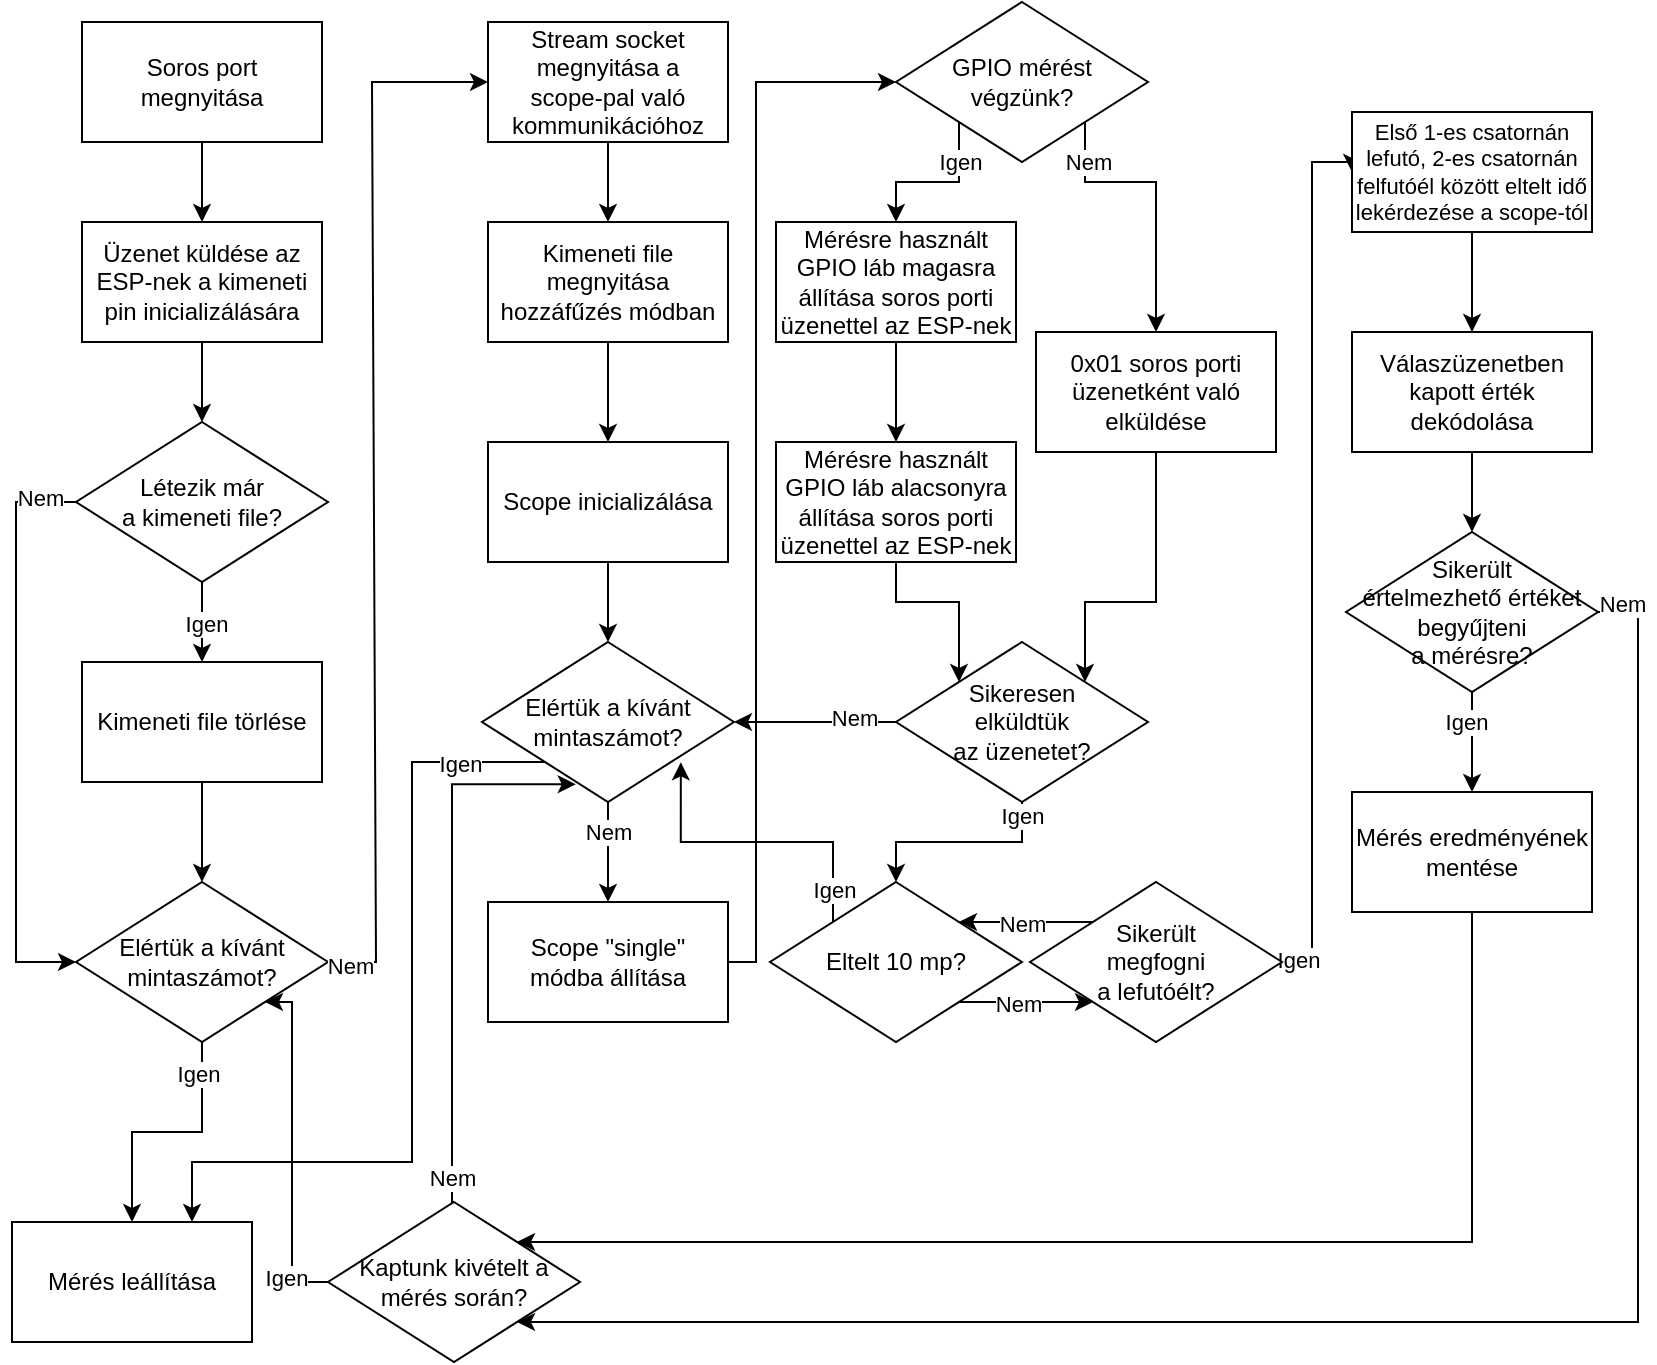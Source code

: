 <mxfile version="27.0.3">
  <diagram name="1 oldal" id="4hhxj-KqS35gcDUP3ths">
    <mxGraphModel dx="1888" dy="625" grid="1" gridSize="10" guides="1" tooltips="1" connect="1" arrows="1" fold="1" page="1" pageScale="1" pageWidth="827" pageHeight="1169" math="0" shadow="0">
      <root>
        <mxCell id="0" />
        <mxCell id="1" parent="0" />
        <mxCell id="eI-UZoKSs-bo-g8k3H4y-15" value="" style="edgeStyle=orthogonalEdgeStyle;rounded=0;orthogonalLoop=1;jettySize=auto;html=1;" edge="1" parent="1" source="eI-UZoKSs-bo-g8k3H4y-1" target="eI-UZoKSs-bo-g8k3H4y-2">
          <mxGeometry relative="1" as="geometry" />
        </mxCell>
        <mxCell id="eI-UZoKSs-bo-g8k3H4y-1" value="Soros port megnyitása" style="rounded=0;whiteSpace=wrap;html=1;" vertex="1" parent="1">
          <mxGeometry x="35" y="20" width="120" height="60" as="geometry" />
        </mxCell>
        <mxCell id="eI-UZoKSs-bo-g8k3H4y-16" value="" style="edgeStyle=orthogonalEdgeStyle;rounded=0;orthogonalLoop=1;jettySize=auto;html=1;" edge="1" parent="1" source="eI-UZoKSs-bo-g8k3H4y-2" target="eI-UZoKSs-bo-g8k3H4y-3">
          <mxGeometry relative="1" as="geometry" />
        </mxCell>
        <mxCell id="eI-UZoKSs-bo-g8k3H4y-2" value="Üzenet küldése az ESP-nek a kimeneti pin inicializálására" style="rounded=0;whiteSpace=wrap;html=1;" vertex="1" parent="1">
          <mxGeometry x="35" y="120" width="120" height="60" as="geometry" />
        </mxCell>
        <mxCell id="eI-UZoKSs-bo-g8k3H4y-17" value="" style="edgeStyle=orthogonalEdgeStyle;rounded=0;orthogonalLoop=1;jettySize=auto;html=1;" edge="1" parent="1" source="eI-UZoKSs-bo-g8k3H4y-3" target="eI-UZoKSs-bo-g8k3H4y-4">
          <mxGeometry relative="1" as="geometry" />
        </mxCell>
        <mxCell id="eI-UZoKSs-bo-g8k3H4y-18" value="Igen" style="edgeLabel;html=1;align=center;verticalAlign=middle;resizable=0;points=[];" vertex="1" connectable="0" parent="eI-UZoKSs-bo-g8k3H4y-17">
          <mxGeometry x="0.061" y="2" relative="1" as="geometry">
            <mxPoint as="offset" />
          </mxGeometry>
        </mxCell>
        <mxCell id="eI-UZoKSs-bo-g8k3H4y-3" value="Létezik már&lt;br&gt;a kimeneti file?" style="rhombus;whiteSpace=wrap;html=1;" vertex="1" parent="1">
          <mxGeometry x="32" y="220" width="126" height="80" as="geometry" />
        </mxCell>
        <mxCell id="eI-UZoKSs-bo-g8k3H4y-21" value="" style="edgeStyle=orthogonalEdgeStyle;rounded=0;orthogonalLoop=1;jettySize=auto;html=1;" edge="1" parent="1" source="eI-UZoKSs-bo-g8k3H4y-4" target="eI-UZoKSs-bo-g8k3H4y-9">
          <mxGeometry relative="1" as="geometry" />
        </mxCell>
        <mxCell id="eI-UZoKSs-bo-g8k3H4y-4" value="Kimeneti file törlése" style="rounded=0;whiteSpace=wrap;html=1;" vertex="1" parent="1">
          <mxGeometry x="35" y="340" width="120" height="60" as="geometry" />
        </mxCell>
        <mxCell id="eI-UZoKSs-bo-g8k3H4y-40" value="" style="edgeStyle=orthogonalEdgeStyle;rounded=0;orthogonalLoop=1;jettySize=auto;html=1;" edge="1" parent="1" source="eI-UZoKSs-bo-g8k3H4y-5" target="eI-UZoKSs-bo-g8k3H4y-10">
          <mxGeometry relative="1" as="geometry" />
        </mxCell>
        <mxCell id="eI-UZoKSs-bo-g8k3H4y-5" value="Stream socket megnyitása a &lt;br&gt;scope-pal való kommunikációhoz" style="rounded=0;whiteSpace=wrap;html=1;" vertex="1" parent="1">
          <mxGeometry x="238" y="20" width="120" height="60" as="geometry" />
        </mxCell>
        <mxCell id="eI-UZoKSs-bo-g8k3H4y-76" style="edgeStyle=orthogonalEdgeStyle;rounded=0;orthogonalLoop=1;jettySize=auto;html=1;exitX=0.5;exitY=1;exitDx=0;exitDy=0;entryX=0.5;entryY=0;entryDx=0;entryDy=0;" edge="1" parent="1" source="eI-UZoKSs-bo-g8k3H4y-9" target="eI-UZoKSs-bo-g8k3H4y-75">
          <mxGeometry relative="1" as="geometry" />
        </mxCell>
        <mxCell id="eI-UZoKSs-bo-g8k3H4y-77" value="Igen" style="edgeLabel;html=1;align=center;verticalAlign=middle;resizable=0;points=[];" vertex="1" connectable="0" parent="eI-UZoKSs-bo-g8k3H4y-76">
          <mxGeometry x="-0.755" y="-2" relative="1" as="geometry">
            <mxPoint as="offset" />
          </mxGeometry>
        </mxCell>
        <mxCell id="eI-UZoKSs-bo-g8k3H4y-9" value="Elértük a kívánt mintaszámot?" style="rhombus;whiteSpace=wrap;html=1;" vertex="1" parent="1">
          <mxGeometry x="32" y="450" width="126" height="80" as="geometry" />
        </mxCell>
        <mxCell id="eI-UZoKSs-bo-g8k3H4y-41" value="" style="edgeStyle=orthogonalEdgeStyle;rounded=0;orthogonalLoop=1;jettySize=auto;html=1;" edge="1" parent="1" source="eI-UZoKSs-bo-g8k3H4y-10" target="eI-UZoKSs-bo-g8k3H4y-11">
          <mxGeometry relative="1" as="geometry" />
        </mxCell>
        <mxCell id="eI-UZoKSs-bo-g8k3H4y-10" value="Kimeneti file megnyitása hozzáfűzés módban" style="rounded=0;whiteSpace=wrap;html=1;" vertex="1" parent="1">
          <mxGeometry x="238" y="120" width="120" height="60" as="geometry" />
        </mxCell>
        <mxCell id="eI-UZoKSs-bo-g8k3H4y-42" value="" style="edgeStyle=orthogonalEdgeStyle;rounded=0;orthogonalLoop=1;jettySize=auto;html=1;" edge="1" parent="1" source="eI-UZoKSs-bo-g8k3H4y-11" target="eI-UZoKSs-bo-g8k3H4y-12">
          <mxGeometry relative="1" as="geometry" />
        </mxCell>
        <mxCell id="eI-UZoKSs-bo-g8k3H4y-11" value="Scope inicializálása" style="rounded=0;whiteSpace=wrap;html=1;" vertex="1" parent="1">
          <mxGeometry x="238" y="230" width="120" height="60" as="geometry" />
        </mxCell>
        <mxCell id="eI-UZoKSs-bo-g8k3H4y-43" value="" style="edgeStyle=orthogonalEdgeStyle;rounded=0;orthogonalLoop=1;jettySize=auto;html=1;" edge="1" parent="1" source="eI-UZoKSs-bo-g8k3H4y-12" target="eI-UZoKSs-bo-g8k3H4y-13">
          <mxGeometry relative="1" as="geometry" />
        </mxCell>
        <mxCell id="eI-UZoKSs-bo-g8k3H4y-82" value="Nem" style="edgeLabel;html=1;align=center;verticalAlign=middle;resizable=0;points=[];" vertex="1" connectable="0" parent="eI-UZoKSs-bo-g8k3H4y-43">
          <mxGeometry x="-0.425" relative="1" as="geometry">
            <mxPoint as="offset" />
          </mxGeometry>
        </mxCell>
        <mxCell id="eI-UZoKSs-bo-g8k3H4y-81" style="edgeStyle=orthogonalEdgeStyle;rounded=0;orthogonalLoop=1;jettySize=auto;html=1;exitX=0;exitY=1;exitDx=0;exitDy=0;entryX=0.75;entryY=0;entryDx=0;entryDy=0;" edge="1" parent="1" source="eI-UZoKSs-bo-g8k3H4y-12" target="eI-UZoKSs-bo-g8k3H4y-75">
          <mxGeometry relative="1" as="geometry">
            <Array as="points">
              <mxPoint x="200" y="390" />
              <mxPoint x="200" y="590" />
              <mxPoint x="90" y="590" />
            </Array>
          </mxGeometry>
        </mxCell>
        <mxCell id="eI-UZoKSs-bo-g8k3H4y-83" value="Igen" style="edgeLabel;html=1;align=center;verticalAlign=middle;resizable=0;points=[];" vertex="1" connectable="0" parent="eI-UZoKSs-bo-g8k3H4y-81">
          <mxGeometry x="-0.789" y="1" relative="1" as="geometry">
            <mxPoint as="offset" />
          </mxGeometry>
        </mxCell>
        <mxCell id="eI-UZoKSs-bo-g8k3H4y-12" value="Elértük a kívánt mintaszámot?" style="rhombus;whiteSpace=wrap;html=1;" vertex="1" parent="1">
          <mxGeometry x="235" y="330" width="126" height="80" as="geometry" />
        </mxCell>
        <mxCell id="eI-UZoKSs-bo-g8k3H4y-13" value="Scope &quot;single&quot;&lt;br&gt;módba állítása" style="rounded=0;whiteSpace=wrap;html=1;" vertex="1" parent="1">
          <mxGeometry x="238" y="460" width="120" height="60" as="geometry" />
        </mxCell>
        <mxCell id="eI-UZoKSs-bo-g8k3H4y-19" value="" style="endArrow=classic;html=1;rounded=0;exitX=0;exitY=0.5;exitDx=0;exitDy=0;entryX=0;entryY=0.5;entryDx=0;entryDy=0;" edge="1" parent="1" source="eI-UZoKSs-bo-g8k3H4y-3" target="eI-UZoKSs-bo-g8k3H4y-9">
          <mxGeometry width="50" height="50" relative="1" as="geometry">
            <mxPoint x="402" y="320" as="sourcePoint" />
            <mxPoint x="452" y="270" as="targetPoint" />
            <Array as="points">
              <mxPoint x="2" y="260" />
              <mxPoint x="2" y="490" />
            </Array>
          </mxGeometry>
        </mxCell>
        <mxCell id="eI-UZoKSs-bo-g8k3H4y-20" value="Nem" style="edgeLabel;html=1;align=center;verticalAlign=middle;resizable=0;points=[];" vertex="1" connectable="0" parent="eI-UZoKSs-bo-g8k3H4y-19">
          <mxGeometry x="-0.874" y="-2" relative="1" as="geometry">
            <mxPoint as="offset" />
          </mxGeometry>
        </mxCell>
        <mxCell id="eI-UZoKSs-bo-g8k3H4y-22" value="" style="endArrow=classic;html=1;rounded=0;exitX=1;exitY=0.5;exitDx=0;exitDy=0;entryX=0;entryY=0.5;entryDx=0;entryDy=0;" edge="1" parent="1" source="eI-UZoKSs-bo-g8k3H4y-9" target="eI-UZoKSs-bo-g8k3H4y-5">
          <mxGeometry width="50" height="50" relative="1" as="geometry">
            <mxPoint x="402" y="320" as="sourcePoint" />
            <mxPoint x="452" y="270" as="targetPoint" />
            <Array as="points">
              <mxPoint x="182" y="490" />
              <mxPoint x="180" y="50" />
            </Array>
          </mxGeometry>
        </mxCell>
        <mxCell id="eI-UZoKSs-bo-g8k3H4y-25" value="Nem" style="edgeLabel;html=1;align=center;verticalAlign=middle;resizable=0;points=[];" vertex="1" connectable="0" parent="eI-UZoKSs-bo-g8k3H4y-22">
          <mxGeometry x="-0.96" y="-2" relative="1" as="geometry">
            <mxPoint as="offset" />
          </mxGeometry>
        </mxCell>
        <mxCell id="eI-UZoKSs-bo-g8k3H4y-30" style="edgeStyle=orthogonalEdgeStyle;rounded=0;orthogonalLoop=1;jettySize=auto;html=1;exitX=0;exitY=1;exitDx=0;exitDy=0;entryX=0.5;entryY=0;entryDx=0;entryDy=0;" edge="1" parent="1" source="eI-UZoKSs-bo-g8k3H4y-26" target="eI-UZoKSs-bo-g8k3H4y-27">
          <mxGeometry relative="1" as="geometry">
            <Array as="points">
              <mxPoint x="474" y="100" />
              <mxPoint x="442" y="100" />
            </Array>
          </mxGeometry>
        </mxCell>
        <mxCell id="eI-UZoKSs-bo-g8k3H4y-33" value="Igen" style="edgeLabel;html=1;align=center;verticalAlign=middle;resizable=0;points=[];" vertex="1" connectable="0" parent="eI-UZoKSs-bo-g8k3H4y-30">
          <mxGeometry x="-0.504" relative="1" as="geometry">
            <mxPoint as="offset" />
          </mxGeometry>
        </mxCell>
        <mxCell id="eI-UZoKSs-bo-g8k3H4y-32" style="edgeStyle=orthogonalEdgeStyle;rounded=0;orthogonalLoop=1;jettySize=auto;html=1;exitX=1;exitY=1;exitDx=0;exitDy=0;entryX=0.5;entryY=0;entryDx=0;entryDy=0;" edge="1" parent="1" source="eI-UZoKSs-bo-g8k3H4y-26" target="eI-UZoKSs-bo-g8k3H4y-29">
          <mxGeometry relative="1" as="geometry">
            <Array as="points">
              <mxPoint x="537" y="100" />
              <mxPoint x="572" y="100" />
            </Array>
          </mxGeometry>
        </mxCell>
        <mxCell id="eI-UZoKSs-bo-g8k3H4y-34" value="Nem" style="edgeLabel;html=1;align=center;verticalAlign=middle;resizable=0;points=[];" vertex="1" connectable="0" parent="eI-UZoKSs-bo-g8k3H4y-32">
          <mxGeometry x="-0.55" y="-2" relative="1" as="geometry">
            <mxPoint y="-12" as="offset" />
          </mxGeometry>
        </mxCell>
        <mxCell id="eI-UZoKSs-bo-g8k3H4y-26" value="GPIO mérést végzünk?" style="rhombus;whiteSpace=wrap;html=1;" vertex="1" parent="1">
          <mxGeometry x="442" y="10" width="126" height="80" as="geometry" />
        </mxCell>
        <mxCell id="eI-UZoKSs-bo-g8k3H4y-37" value="" style="edgeStyle=orthogonalEdgeStyle;rounded=0;orthogonalLoop=1;jettySize=auto;html=1;" edge="1" parent="1" source="eI-UZoKSs-bo-g8k3H4y-27" target="eI-UZoKSs-bo-g8k3H4y-35">
          <mxGeometry relative="1" as="geometry" />
        </mxCell>
        <mxCell id="eI-UZoKSs-bo-g8k3H4y-27" value="Mérésre használt GPIO láb magasra állítása soros porti üzenettel az ESP-nek" style="rounded=0;whiteSpace=wrap;html=1;" vertex="1" parent="1">
          <mxGeometry x="382" y="120" width="120" height="60" as="geometry" />
        </mxCell>
        <mxCell id="eI-UZoKSs-bo-g8k3H4y-28" value="" style="endArrow=classic;html=1;rounded=0;exitX=1;exitY=0.5;exitDx=0;exitDy=0;entryX=0;entryY=0.5;entryDx=0;entryDy=0;" edge="1" parent="1" source="eI-UZoKSs-bo-g8k3H4y-13" target="eI-UZoKSs-bo-g8k3H4y-26">
          <mxGeometry width="50" height="50" relative="1" as="geometry">
            <mxPoint x="402" y="320" as="sourcePoint" />
            <mxPoint x="452" y="270" as="targetPoint" />
            <Array as="points">
              <mxPoint x="372" y="490" />
              <mxPoint x="372" y="50" />
            </Array>
          </mxGeometry>
        </mxCell>
        <mxCell id="eI-UZoKSs-bo-g8k3H4y-38" style="edgeStyle=orthogonalEdgeStyle;rounded=0;orthogonalLoop=1;jettySize=auto;html=1;exitX=0.5;exitY=1;exitDx=0;exitDy=0;entryX=1;entryY=0;entryDx=0;entryDy=0;" edge="1" parent="1" source="eI-UZoKSs-bo-g8k3H4y-29" target="eI-UZoKSs-bo-g8k3H4y-44">
          <mxGeometry relative="1" as="geometry">
            <mxPoint x="535" y="340" as="targetPoint" />
            <Array as="points">
              <mxPoint x="572" y="310" />
              <mxPoint x="537" y="310" />
            </Array>
          </mxGeometry>
        </mxCell>
        <mxCell id="eI-UZoKSs-bo-g8k3H4y-29" value="0x01 soros porti üzenetként való elküldése" style="rounded=0;whiteSpace=wrap;html=1;" vertex="1" parent="1">
          <mxGeometry x="512" y="175" width="120" height="60" as="geometry" />
        </mxCell>
        <mxCell id="eI-UZoKSs-bo-g8k3H4y-39" style="edgeStyle=orthogonalEdgeStyle;rounded=0;orthogonalLoop=1;jettySize=auto;html=1;exitX=0.5;exitY=1;exitDx=0;exitDy=0;entryX=0;entryY=0;entryDx=0;entryDy=0;" edge="1" parent="1" source="eI-UZoKSs-bo-g8k3H4y-35" target="eI-UZoKSs-bo-g8k3H4y-44">
          <mxGeometry relative="1" as="geometry">
            <mxPoint x="475" y="340" as="targetPoint" />
          </mxGeometry>
        </mxCell>
        <mxCell id="eI-UZoKSs-bo-g8k3H4y-35" value="Mérésre használt GPIO láb alacsonyra állítása&amp;nbsp;soros porti üzenettel az ESP-nek" style="rounded=0;whiteSpace=wrap;html=1;" vertex="1" parent="1">
          <mxGeometry x="382" y="230" width="120" height="60" as="geometry" />
        </mxCell>
        <mxCell id="eI-UZoKSs-bo-g8k3H4y-45" value="" style="edgeStyle=orthogonalEdgeStyle;rounded=0;orthogonalLoop=1;jettySize=auto;html=1;" edge="1" parent="1" source="eI-UZoKSs-bo-g8k3H4y-44" target="eI-UZoKSs-bo-g8k3H4y-12">
          <mxGeometry relative="1" as="geometry" />
        </mxCell>
        <mxCell id="eI-UZoKSs-bo-g8k3H4y-46" value="Nem" style="edgeLabel;html=1;align=center;verticalAlign=middle;resizable=0;points=[];" vertex="1" connectable="0" parent="eI-UZoKSs-bo-g8k3H4y-45">
          <mxGeometry x="-0.47" y="-2" relative="1" as="geometry">
            <mxPoint as="offset" />
          </mxGeometry>
        </mxCell>
        <mxCell id="eI-UZoKSs-bo-g8k3H4y-49" style="edgeStyle=orthogonalEdgeStyle;rounded=0;orthogonalLoop=1;jettySize=auto;html=1;exitX=0.5;exitY=1;exitDx=0;exitDy=0;entryX=0.5;entryY=0;entryDx=0;entryDy=0;" edge="1" parent="1" source="eI-UZoKSs-bo-g8k3H4y-44" target="eI-UZoKSs-bo-g8k3H4y-47">
          <mxGeometry relative="1" as="geometry" />
        </mxCell>
        <mxCell id="eI-UZoKSs-bo-g8k3H4y-50" value="Igen" style="edgeLabel;html=1;align=center;verticalAlign=middle;resizable=0;points=[];" vertex="1" connectable="0" parent="eI-UZoKSs-bo-g8k3H4y-49">
          <mxGeometry x="-0.876" relative="1" as="geometry">
            <mxPoint as="offset" />
          </mxGeometry>
        </mxCell>
        <mxCell id="eI-UZoKSs-bo-g8k3H4y-44" value="Sikeresen&lt;br&gt;elküldtük&lt;br&gt;az üzenetet?" style="rhombus;whiteSpace=wrap;html=1;" vertex="1" parent="1">
          <mxGeometry x="442" y="330" width="126" height="80" as="geometry" />
        </mxCell>
        <mxCell id="eI-UZoKSs-bo-g8k3H4y-51" style="edgeStyle=orthogonalEdgeStyle;rounded=0;orthogonalLoop=1;jettySize=auto;html=1;exitX=1;exitY=1;exitDx=0;exitDy=0;entryX=0;entryY=1;entryDx=0;entryDy=0;" edge="1" parent="1" source="eI-UZoKSs-bo-g8k3H4y-47" target="eI-UZoKSs-bo-g8k3H4y-48">
          <mxGeometry relative="1" as="geometry" />
        </mxCell>
        <mxCell id="eI-UZoKSs-bo-g8k3H4y-52" value="Nem" style="edgeLabel;html=1;align=center;verticalAlign=middle;resizable=0;points=[];" vertex="1" connectable="0" parent="eI-UZoKSs-bo-g8k3H4y-51">
          <mxGeometry x="0.279" y="-1" relative="1" as="geometry">
            <mxPoint x="12" as="offset" />
          </mxGeometry>
        </mxCell>
        <mxCell id="eI-UZoKSs-bo-g8k3H4y-47" value="Eltelt 10 mp?" style="rhombus;whiteSpace=wrap;html=1;" vertex="1" parent="1">
          <mxGeometry x="379" y="450" width="126" height="80" as="geometry" />
        </mxCell>
        <mxCell id="eI-UZoKSs-bo-g8k3H4y-55" style="edgeStyle=orthogonalEdgeStyle;rounded=0;orthogonalLoop=1;jettySize=auto;html=1;exitX=0;exitY=0;exitDx=0;exitDy=0;entryX=1;entryY=0;entryDx=0;entryDy=0;" edge="1" parent="1" source="eI-UZoKSs-bo-g8k3H4y-48" target="eI-UZoKSs-bo-g8k3H4y-47">
          <mxGeometry relative="1" as="geometry" />
        </mxCell>
        <mxCell id="eI-UZoKSs-bo-g8k3H4y-56" value="Nem" style="edgeLabel;html=1;align=center;verticalAlign=middle;resizable=0;points=[];" vertex="1" connectable="0" parent="eI-UZoKSs-bo-g8k3H4y-55">
          <mxGeometry x="-0.027" y="-1" relative="1" as="geometry">
            <mxPoint as="offset" />
          </mxGeometry>
        </mxCell>
        <mxCell id="eI-UZoKSs-bo-g8k3H4y-59" style="edgeStyle=orthogonalEdgeStyle;rounded=0;orthogonalLoop=1;jettySize=auto;html=1;exitX=1;exitY=0.5;exitDx=0;exitDy=0;entryX=0;entryY=0.5;entryDx=0;entryDy=0;" edge="1" parent="1" source="eI-UZoKSs-bo-g8k3H4y-48" target="eI-UZoKSs-bo-g8k3H4y-60">
          <mxGeometry relative="1" as="geometry">
            <mxPoint x="670" y="50" as="targetPoint" />
            <Array as="points">
              <mxPoint x="650" y="490" />
              <mxPoint x="650" y="90" />
              <mxPoint x="670" y="90" />
            </Array>
          </mxGeometry>
        </mxCell>
        <mxCell id="eI-UZoKSs-bo-g8k3H4y-85" value="Igen" style="edgeLabel;html=1;align=center;verticalAlign=middle;resizable=0;points=[];" vertex="1" connectable="0" parent="eI-UZoKSs-bo-g8k3H4y-59">
          <mxGeometry x="-0.965" y="1" relative="1" as="geometry">
            <mxPoint as="offset" />
          </mxGeometry>
        </mxCell>
        <mxCell id="eI-UZoKSs-bo-g8k3H4y-48" value="Sikerült&lt;br&gt;megfogni&lt;br&gt;a lefutóélt?" style="rhombus;whiteSpace=wrap;html=1;" vertex="1" parent="1">
          <mxGeometry x="509" y="450" width="126" height="80" as="geometry" />
        </mxCell>
        <mxCell id="eI-UZoKSs-bo-g8k3H4y-53" style="edgeStyle=orthogonalEdgeStyle;rounded=0;orthogonalLoop=1;jettySize=auto;html=1;exitX=0;exitY=0;exitDx=0;exitDy=0;entryX=0.789;entryY=0.752;entryDx=0;entryDy=0;entryPerimeter=0;" edge="1" parent="1" source="eI-UZoKSs-bo-g8k3H4y-47" target="eI-UZoKSs-bo-g8k3H4y-12">
          <mxGeometry relative="1" as="geometry">
            <Array as="points">
              <mxPoint x="411" y="430" />
              <mxPoint x="334" y="430" />
            </Array>
          </mxGeometry>
        </mxCell>
        <mxCell id="eI-UZoKSs-bo-g8k3H4y-54" value="Igen" style="edgeLabel;html=1;align=center;verticalAlign=middle;resizable=0;points=[];" vertex="1" connectable="0" parent="eI-UZoKSs-bo-g8k3H4y-53">
          <mxGeometry x="-0.796" relative="1" as="geometry">
            <mxPoint as="offset" />
          </mxGeometry>
        </mxCell>
        <mxCell id="eI-UZoKSs-bo-g8k3H4y-71" value="" style="edgeStyle=orthogonalEdgeStyle;rounded=0;orthogonalLoop=1;jettySize=auto;html=1;" edge="1" parent="1" source="eI-UZoKSs-bo-g8k3H4y-60" target="eI-UZoKSs-bo-g8k3H4y-61">
          <mxGeometry relative="1" as="geometry" />
        </mxCell>
        <mxCell id="eI-UZoKSs-bo-g8k3H4y-60" value="Első 1-es csatornán lefutó, 2-es csatornán felfutóél között eltelt idő lekérdezése a scope-tól" style="rounded=0;whiteSpace=wrap;html=1;fontSize=11;" vertex="1" parent="1">
          <mxGeometry x="670" y="65" width="120" height="60" as="geometry" />
        </mxCell>
        <mxCell id="eI-UZoKSs-bo-g8k3H4y-70" value="" style="edgeStyle=orthogonalEdgeStyle;rounded=0;orthogonalLoop=1;jettySize=auto;html=1;" edge="1" parent="1" source="eI-UZoKSs-bo-g8k3H4y-61" target="eI-UZoKSs-bo-g8k3H4y-62">
          <mxGeometry relative="1" as="geometry" />
        </mxCell>
        <mxCell id="eI-UZoKSs-bo-g8k3H4y-61" value="Válaszüzenetben kapott érték dekódolása" style="rounded=0;whiteSpace=wrap;html=1;" vertex="1" parent="1">
          <mxGeometry x="670" y="175" width="120" height="60" as="geometry" />
        </mxCell>
        <mxCell id="eI-UZoKSs-bo-g8k3H4y-65" value="" style="edgeStyle=orthogonalEdgeStyle;rounded=0;orthogonalLoop=1;jettySize=auto;html=1;" edge="1" parent="1" source="eI-UZoKSs-bo-g8k3H4y-62" target="eI-UZoKSs-bo-g8k3H4y-63">
          <mxGeometry relative="1" as="geometry" />
        </mxCell>
        <mxCell id="eI-UZoKSs-bo-g8k3H4y-66" value="Igen" style="edgeLabel;html=1;align=center;verticalAlign=middle;resizable=0;points=[];" vertex="1" connectable="0" parent="eI-UZoKSs-bo-g8k3H4y-65">
          <mxGeometry x="-0.43" y="-3" relative="1" as="geometry">
            <mxPoint as="offset" />
          </mxGeometry>
        </mxCell>
        <mxCell id="eI-UZoKSs-bo-g8k3H4y-68" style="edgeStyle=orthogonalEdgeStyle;rounded=0;orthogonalLoop=1;jettySize=auto;html=1;exitX=1;exitY=0.5;exitDx=0;exitDy=0;entryX=1;entryY=1;entryDx=0;entryDy=0;" edge="1" parent="1" source="eI-UZoKSs-bo-g8k3H4y-62" target="eI-UZoKSs-bo-g8k3H4y-64">
          <mxGeometry relative="1" as="geometry">
            <Array as="points">
              <mxPoint x="813" y="315" />
              <mxPoint x="813" y="670" />
            </Array>
          </mxGeometry>
        </mxCell>
        <mxCell id="eI-UZoKSs-bo-g8k3H4y-69" value="Nem" style="edgeLabel;html=1;align=center;verticalAlign=middle;resizable=0;points=[];" vertex="1" connectable="0" parent="eI-UZoKSs-bo-g8k3H4y-68">
          <mxGeometry x="-0.974" y="4" relative="1" as="geometry">
            <mxPoint as="offset" />
          </mxGeometry>
        </mxCell>
        <mxCell id="eI-UZoKSs-bo-g8k3H4y-62" value="Sikerült&lt;br&gt;értelmezhető értéket begyűjteni&lt;br&gt;a mérésre?" style="rhombus;whiteSpace=wrap;html=1;" vertex="1" parent="1">
          <mxGeometry x="667" y="275" width="126" height="80" as="geometry" />
        </mxCell>
        <mxCell id="eI-UZoKSs-bo-g8k3H4y-67" style="edgeStyle=orthogonalEdgeStyle;rounded=0;orthogonalLoop=1;jettySize=auto;html=1;exitX=0.5;exitY=1;exitDx=0;exitDy=0;entryX=1;entryY=0;entryDx=0;entryDy=0;" edge="1" parent="1" source="eI-UZoKSs-bo-g8k3H4y-63" target="eI-UZoKSs-bo-g8k3H4y-64">
          <mxGeometry relative="1" as="geometry">
            <Array as="points">
              <mxPoint x="730" y="630" />
            </Array>
          </mxGeometry>
        </mxCell>
        <mxCell id="eI-UZoKSs-bo-g8k3H4y-63" value="Mérés eredményének mentése" style="rounded=0;whiteSpace=wrap;html=1;" vertex="1" parent="1">
          <mxGeometry x="670" y="405" width="120" height="60" as="geometry" />
        </mxCell>
        <mxCell id="eI-UZoKSs-bo-g8k3H4y-73" style="edgeStyle=orthogonalEdgeStyle;rounded=0;orthogonalLoop=1;jettySize=auto;html=1;exitX=0.5;exitY=0;exitDx=0;exitDy=0;entryX=0.372;entryY=0.889;entryDx=0;entryDy=0;entryPerimeter=0;" edge="1" parent="1" source="eI-UZoKSs-bo-g8k3H4y-64" target="eI-UZoKSs-bo-g8k3H4y-12">
          <mxGeometry relative="1" as="geometry">
            <Array as="points">
              <mxPoint x="220" y="610" />
              <mxPoint x="220" y="401" />
            </Array>
          </mxGeometry>
        </mxCell>
        <mxCell id="eI-UZoKSs-bo-g8k3H4y-84" value="Nem" style="edgeLabel;html=1;align=center;verticalAlign=middle;resizable=0;points=[];" vertex="1" connectable="0" parent="eI-UZoKSs-bo-g8k3H4y-73">
          <mxGeometry x="-0.899" relative="1" as="geometry">
            <mxPoint as="offset" />
          </mxGeometry>
        </mxCell>
        <mxCell id="eI-UZoKSs-bo-g8k3H4y-79" style="edgeStyle=orthogonalEdgeStyle;rounded=0;orthogonalLoop=1;jettySize=auto;html=1;exitX=0;exitY=0.5;exitDx=0;exitDy=0;entryX=1;entryY=1;entryDx=0;entryDy=0;" edge="1" parent="1" source="eI-UZoKSs-bo-g8k3H4y-64" target="eI-UZoKSs-bo-g8k3H4y-9">
          <mxGeometry relative="1" as="geometry">
            <Array as="points">
              <mxPoint x="140" y="650" />
              <mxPoint x="140" y="510" />
            </Array>
          </mxGeometry>
        </mxCell>
        <mxCell id="eI-UZoKSs-bo-g8k3H4y-80" value="Igen" style="edgeLabel;html=1;align=center;verticalAlign=middle;resizable=0;points=[];" vertex="1" connectable="0" parent="eI-UZoKSs-bo-g8k3H4y-79">
          <mxGeometry x="-0.767" y="3" relative="1" as="geometry">
            <mxPoint as="offset" />
          </mxGeometry>
        </mxCell>
        <mxCell id="eI-UZoKSs-bo-g8k3H4y-64" value="Kaptunk kivételt a mérés során?" style="rhombus;whiteSpace=wrap;html=1;" vertex="1" parent="1">
          <mxGeometry x="158" y="610" width="126" height="80" as="geometry" />
        </mxCell>
        <mxCell id="eI-UZoKSs-bo-g8k3H4y-75" value="Mérés leállítása" style="rounded=0;whiteSpace=wrap;html=1;" vertex="1" parent="1">
          <mxGeometry y="620" width="120" height="60" as="geometry" />
        </mxCell>
      </root>
    </mxGraphModel>
  </diagram>
</mxfile>
